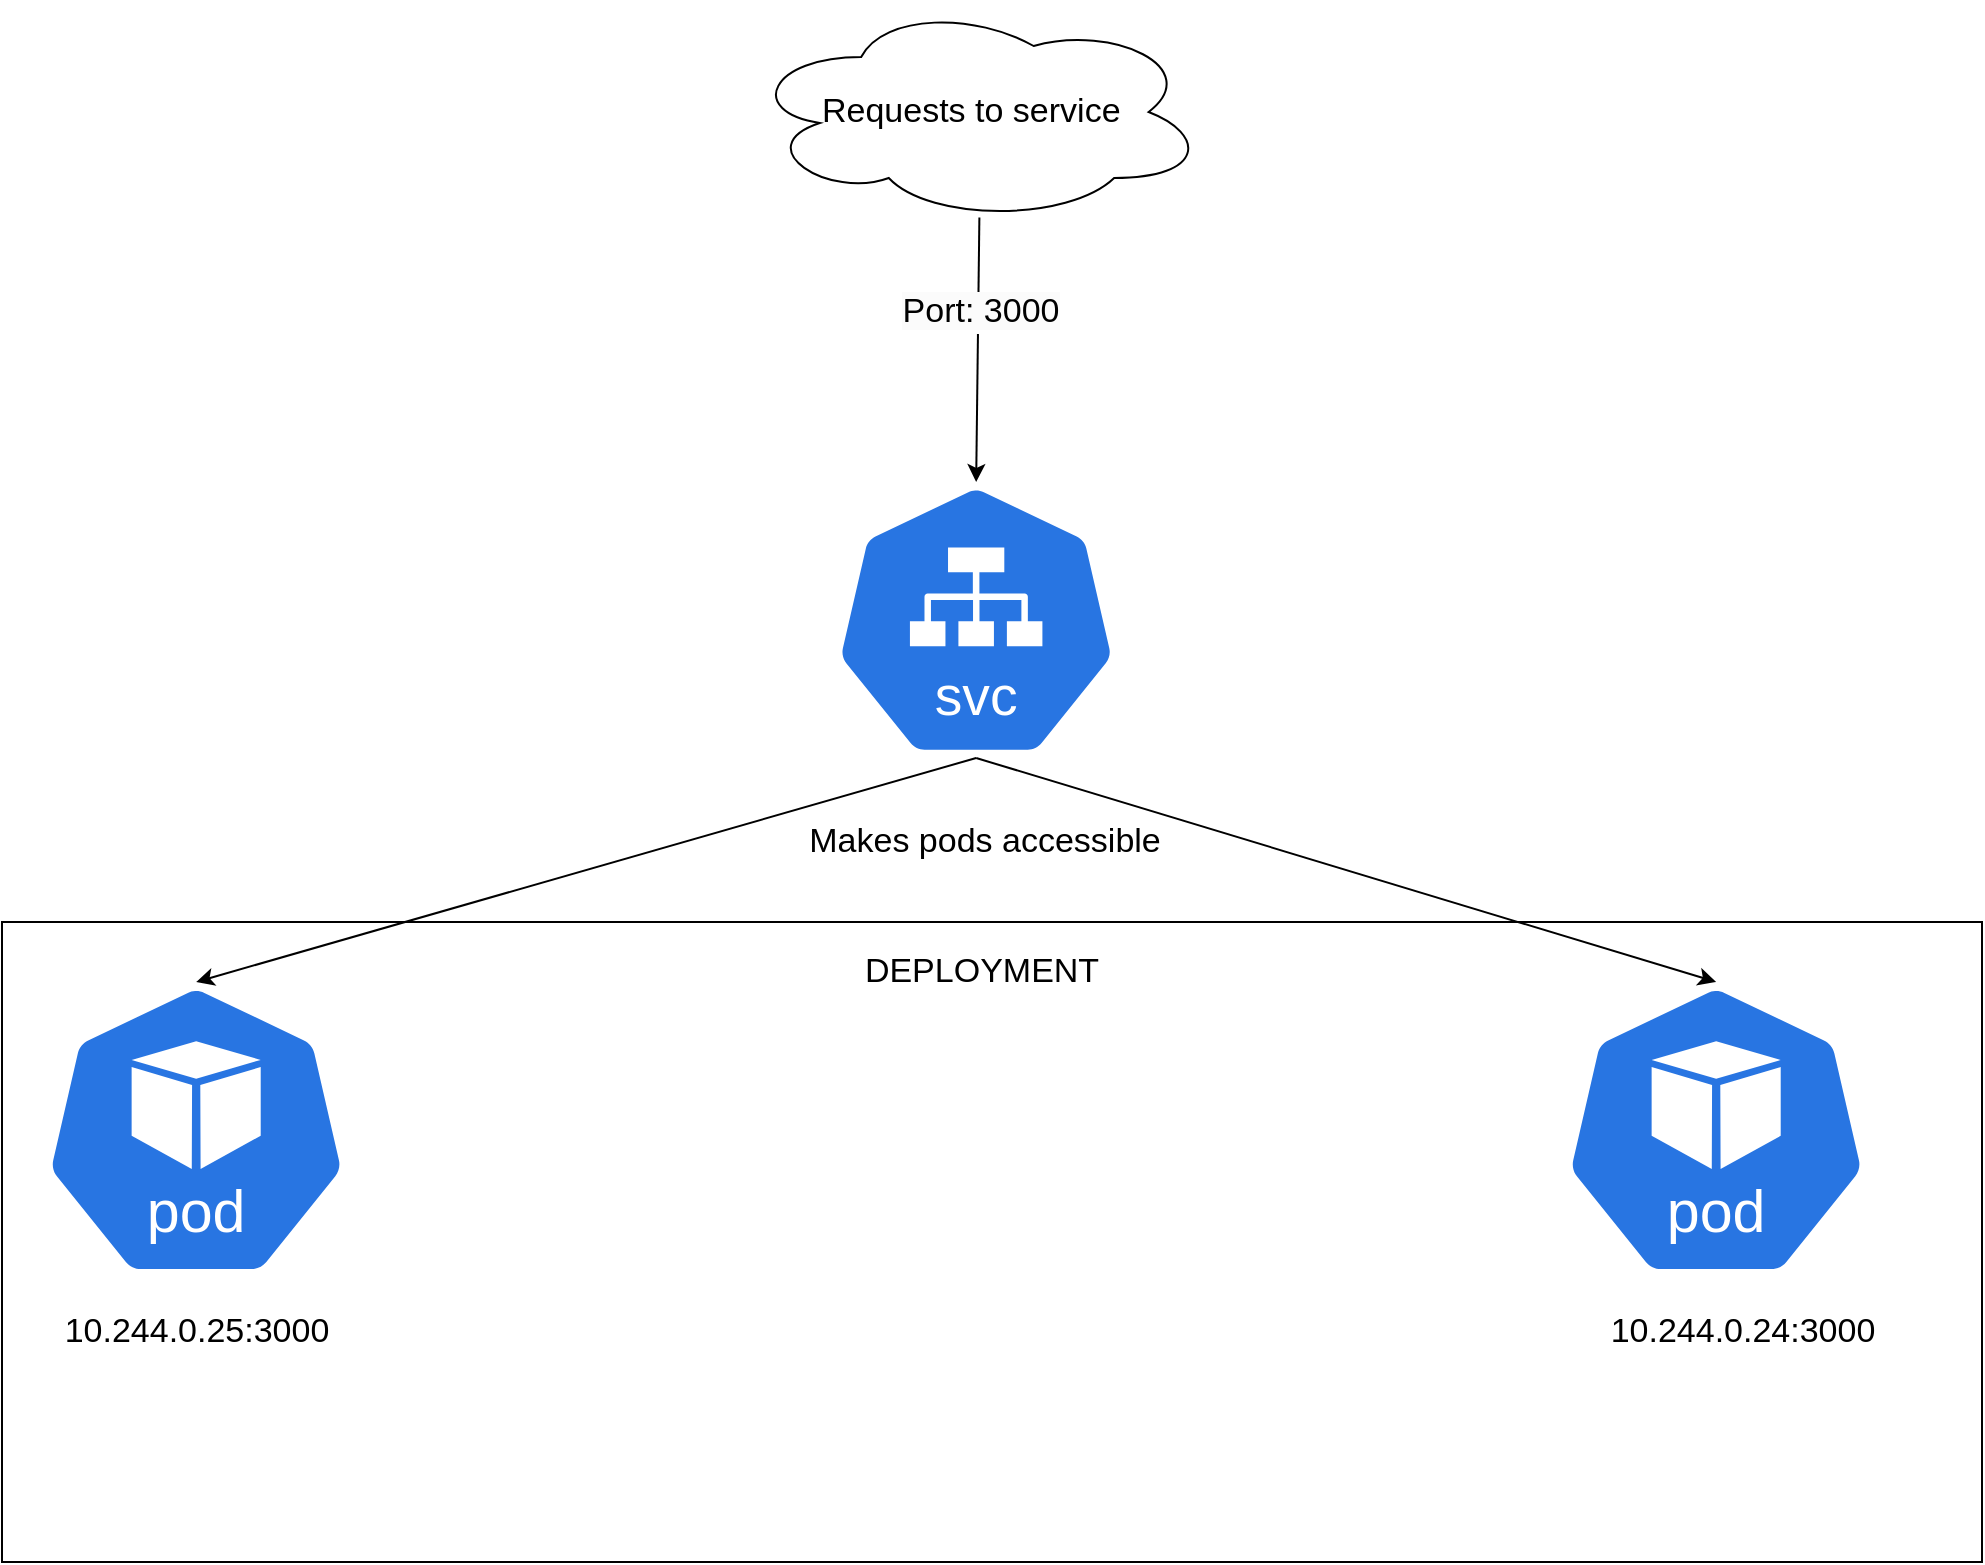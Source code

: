 <mxfile version="24.8.3">
  <diagram name="Страница — 1" id="CxeYqZlNNohPFbJ6z3kX">
    <mxGraphModel dx="2692" dy="2285" grid="1" gridSize="10" guides="1" tooltips="1" connect="1" arrows="1" fold="1" page="1" pageScale="1" pageWidth="827" pageHeight="1169" math="0" shadow="0">
      <root>
        <mxCell id="0" />
        <mxCell id="1" parent="0" />
        <mxCell id="-RmHIkZGcY0uF7QK0LFG-6" value="" style="rounded=0;whiteSpace=wrap;html=1;" vertex="1" parent="1">
          <mxGeometry x="-140" y="240" width="990" height="320" as="geometry" />
        </mxCell>
        <mxCell id="WAUxL1C-aB_4WvaoG28v-1" value="" style="aspect=fixed;sketch=0;html=1;dashed=0;whitespace=wrap;verticalLabelPosition=bottom;verticalAlign=top;fillColor=#2875E2;strokeColor=#ffffff;points=[[0.005,0.63,0],[0.1,0.2,0],[0.9,0.2,0],[0.5,0,0],[0.995,0.63,0],[0.72,0.99,0],[0.5,1,0],[0.28,0.99,0]];shape=mxgraph.kubernetes.icon2;kubernetesLabel=1;prIcon=pod" parent="1" vertex="1">
          <mxGeometry x="-120" y="270" width="154.17" height="148" as="geometry" />
        </mxCell>
        <mxCell id="WAUxL1C-aB_4WvaoG28v-2" value="" style="aspect=fixed;sketch=0;html=1;dashed=0;whitespace=wrap;verticalLabelPosition=bottom;verticalAlign=top;fillColor=#2875E2;strokeColor=#ffffff;points=[[0.005,0.63,0],[0.1,0.2,0],[0.9,0.2,0],[0.5,0,0],[0.995,0.63,0],[0.72,0.99,0],[0.5,1,0],[0.28,0.99,0]];shape=mxgraph.kubernetes.icon2;kubernetesLabel=1;prIcon=svc" parent="1" vertex="1">
          <mxGeometry x="275.21" y="20" width="143.75" height="138" as="geometry" />
        </mxCell>
        <mxCell id="WAUxL1C-aB_4WvaoG28v-3" value="" style="endArrow=classic;html=1;rounded=0;exitX=0.5;exitY=1;exitDx=0;exitDy=0;exitPerimeter=0;entryX=0.5;entryY=0;entryDx=0;entryDy=0;entryPerimeter=0;" parent="1" source="WAUxL1C-aB_4WvaoG28v-2" target="WAUxL1C-aB_4WvaoG28v-1" edge="1">
          <mxGeometry width="50" height="50" relative="1" as="geometry">
            <mxPoint x="410" y="370" as="sourcePoint" />
            <mxPoint x="460" y="320" as="targetPoint" />
          </mxGeometry>
        </mxCell>
        <mxCell id="WAUxL1C-aB_4WvaoG28v-11" value="&lt;font style=&quot;font-size: 17px;&quot;&gt;Makes pods accessible&lt;/font&gt;" style="edgeLabel;html=1;align=center;verticalAlign=middle;resizable=0;points=[];" parent="WAUxL1C-aB_4WvaoG28v-3" vertex="1" connectable="0">
          <mxGeometry x="-0.289" relative="1" as="geometry">
            <mxPoint x="142" y="2" as="offset" />
          </mxGeometry>
        </mxCell>
        <mxCell id="WAUxL1C-aB_4WvaoG28v-5" value="&lt;font style=&quot;font-size: 17px;&quot;&gt;10.244.0.25:3000&lt;/font&gt;&lt;div&gt;&lt;span style=&quot;font-size: 17px;&quot;&gt;&lt;br&gt;&lt;/span&gt;&lt;div style=&quot;font-size: 17px;&quot;&gt;&lt;br&gt;&lt;/div&gt;&lt;/div&gt;" style="text;html=1;align=center;verticalAlign=middle;resizable=0;points=[];autosize=1;strokeColor=none;fillColor=none;" parent="1" vertex="1">
          <mxGeometry x="-122.92" y="430" width="160" height="70" as="geometry" />
        </mxCell>
        <mxCell id="WAUxL1C-aB_4WvaoG28v-6" value="" style="endArrow=classic;html=1;rounded=0;entryX=0.5;entryY=0;entryDx=0;entryDy=0;entryPerimeter=0;exitX=0.507;exitY=0.98;exitDx=0;exitDy=0;exitPerimeter=0;" parent="1" source="WAUxL1C-aB_4WvaoG28v-7" target="WAUxL1C-aB_4WvaoG28v-2" edge="1">
          <mxGeometry width="50" height="50" relative="1" as="geometry">
            <mxPoint x="347" y="-110" as="sourcePoint" />
            <mxPoint x="450" y="30" as="targetPoint" />
          </mxGeometry>
        </mxCell>
        <mxCell id="WAUxL1C-aB_4WvaoG28v-9" value="&lt;span style=&quot;font-size: 17px; background-color: rgb(251, 251, 251);&quot;&gt;Port: 3000&lt;/span&gt;" style="edgeLabel;html=1;align=center;verticalAlign=middle;resizable=0;points=[];" parent="WAUxL1C-aB_4WvaoG28v-6" vertex="1" connectable="0">
          <mxGeometry x="-0.287" y="1" relative="1" as="geometry">
            <mxPoint as="offset" />
          </mxGeometry>
        </mxCell>
        <mxCell id="WAUxL1C-aB_4WvaoG28v-7" value="&lt;font style=&quot;font-size: 17px;&quot;&gt;Requests to service&lt;span style=&quot;background-color: initial;&quot;&gt;&amp;nbsp;&lt;/span&gt;&lt;/font&gt;" style="ellipse;shape=cloud;whiteSpace=wrap;html=1;" parent="1" vertex="1">
          <mxGeometry x="232.08" y="-220" width="230" height="110" as="geometry" />
        </mxCell>
        <mxCell id="-RmHIkZGcY0uF7QK0LFG-2" value="" style="aspect=fixed;sketch=0;html=1;dashed=0;whitespace=wrap;verticalLabelPosition=bottom;verticalAlign=top;fillColor=#2875E2;strokeColor=#ffffff;points=[[0.005,0.63,0],[0.1,0.2,0],[0.9,0.2,0],[0.5,0,0],[0.995,0.63,0],[0.72,0.99,0],[0.5,1,0],[0.28,0.99,0]];shape=mxgraph.kubernetes.icon2;kubernetesLabel=1;prIcon=pod" vertex="1" parent="1">
          <mxGeometry x="640" y="270" width="154.17" height="148" as="geometry" />
        </mxCell>
        <mxCell id="-RmHIkZGcY0uF7QK0LFG-3" value="" style="endArrow=classic;html=1;rounded=0;exitX=0.5;exitY=1;exitDx=0;exitDy=0;exitPerimeter=0;entryX=0.5;entryY=0;entryDx=0;entryDy=0;entryPerimeter=0;" edge="1" parent="1" source="WAUxL1C-aB_4WvaoG28v-2" target="-RmHIkZGcY0uF7QK0LFG-2">
          <mxGeometry width="50" height="50" relative="1" as="geometry">
            <mxPoint x="550" y="370" as="sourcePoint" />
            <mxPoint x="600" y="320" as="targetPoint" />
          </mxGeometry>
        </mxCell>
        <mxCell id="-RmHIkZGcY0uF7QK0LFG-4" value="&lt;font style=&quot;font-size: 17px;&quot;&gt;10.244.0.24:3000&lt;/font&gt;" style="text;html=1;align=center;verticalAlign=middle;resizable=0;points=[];autosize=1;strokeColor=none;fillColor=none;" vertex="1" parent="1">
          <mxGeometry x="650" y="430" width="160" height="30" as="geometry" />
        </mxCell>
        <mxCell id="-RmHIkZGcY0uF7QK0LFG-8" value="&lt;font style=&quot;font-size: 17px;&quot;&gt;DEPLOYMENT&lt;/font&gt;" style="text;html=1;align=center;verticalAlign=middle;whiteSpace=wrap;rounded=0;" vertex="1" parent="1">
          <mxGeometry x="320" y="250" width="60" height="30" as="geometry" />
        </mxCell>
      </root>
    </mxGraphModel>
  </diagram>
</mxfile>
